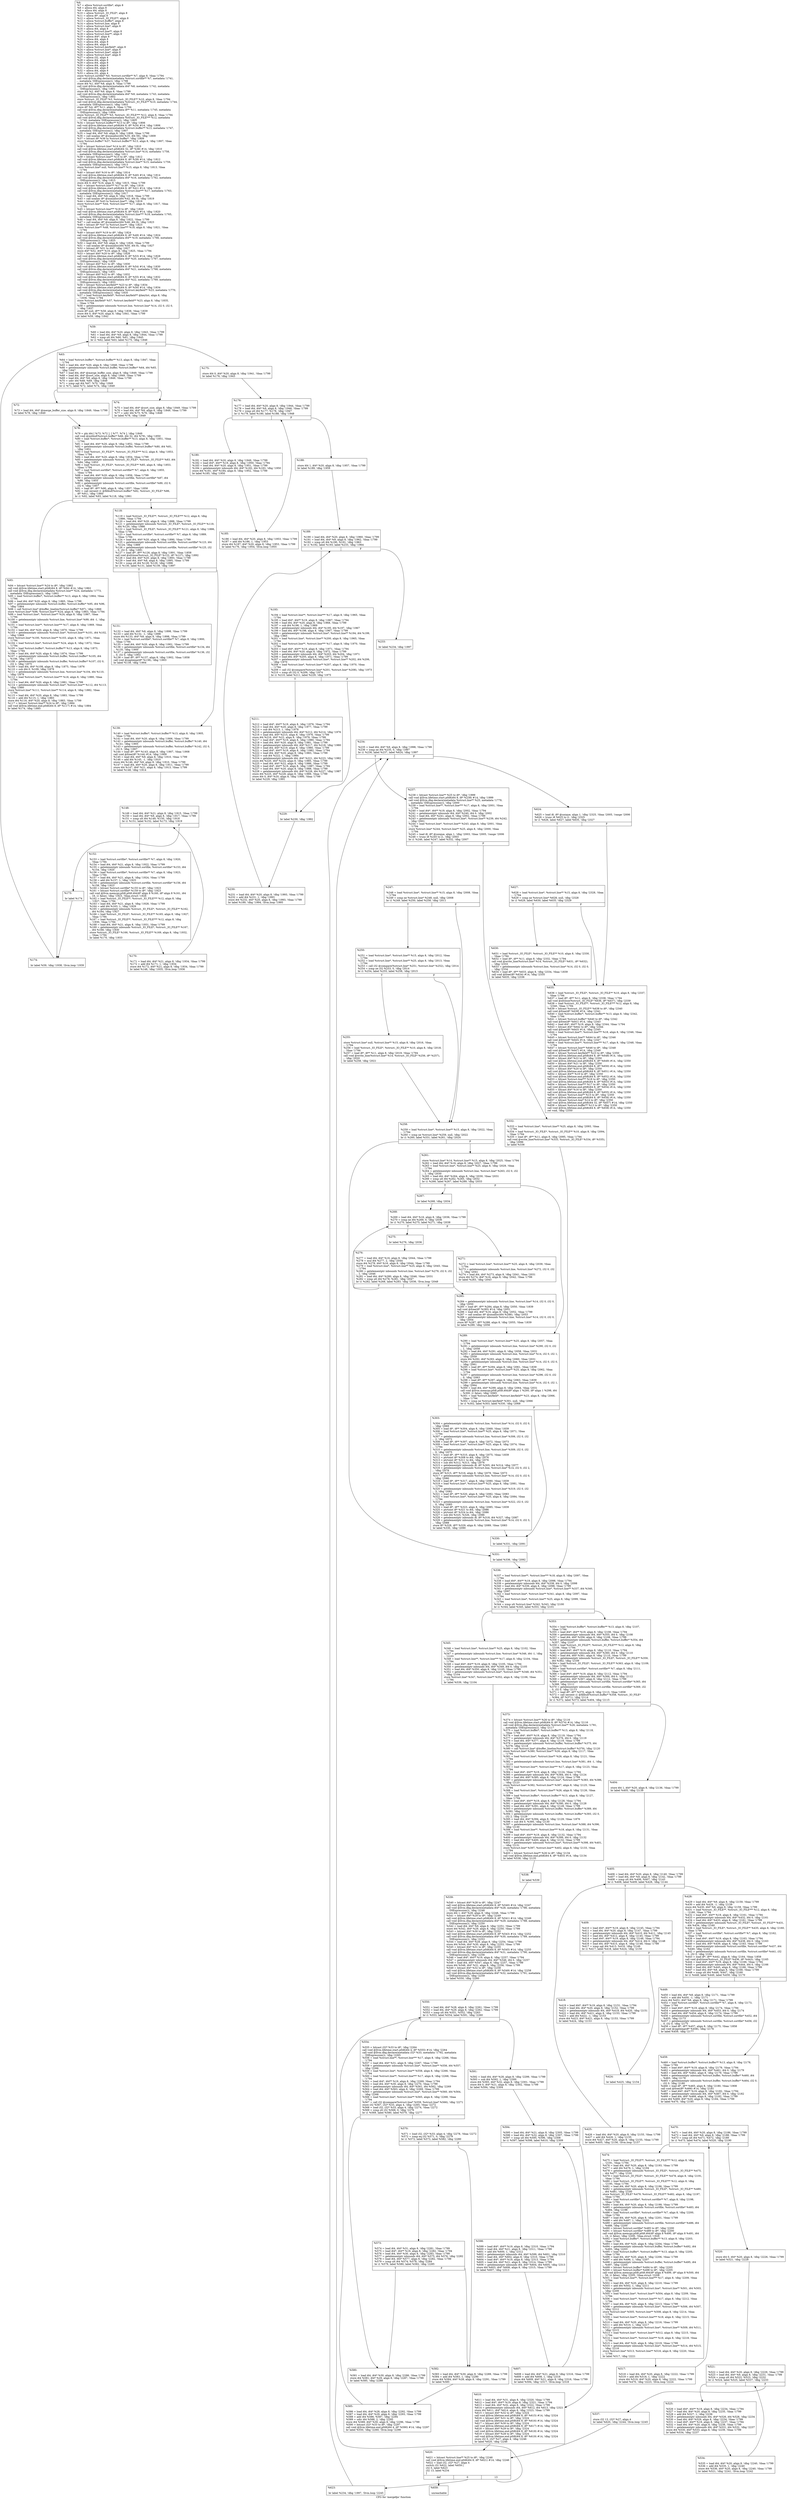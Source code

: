 digraph "CFG for 'mergefps' function" {
	label="CFG for 'mergefps' function";

	Node0x2008a80 [shape=record,label="{%6:\l  %7 = alloca %struct.sortfile*, align 8\l  %8 = alloca i64, align 8\l  %9 = alloca i64, align 8\l  %10 = alloca %struct._IO_FILE*, align 8\l  %11 = alloca i8*, align 8\l  %12 = alloca %struct._IO_FILE**, align 8\l  %13 = alloca %struct.buffer*, align 8\l  %14 = alloca %struct.line, align 8\l  %15 = alloca %struct.line*, align 8\l  %16 = alloca i64, align 8\l  %17 = alloca %struct.line**, align 8\l  %18 = alloca %struct.line**, align 8\l  %19 = alloca i64*, align 8\l  %20 = alloca i64, align 8\l  %21 = alloca i64, align 8\l  %22 = alloca i64, align 8\l  %23 = alloca %struct.keyfield*, align 8\l  %24 = alloca %struct.line*, align 8\l  %25 = alloca %struct.line*, align 8\l  %26 = alloca %struct.line*, align 8\l  %27 = alloca i32, align 4\l  %28 = alloca i64, align 8\l  %29 = alloca i64, align 8\l  %30 = alloca i64, align 8\l  %31 = alloca i64, align 8\l  %32 = alloca i64, align 8\l  %33 = alloca i32, align 4\l  store %struct.sortfile* %0, %struct.sortfile** %7, align 8, !tbaa !1794\l  call void @llvm.dbg.declare(metadata %struct.sortfile** %7, metadata !1741,\l... metadata !DIExpression()), !dbg !1798\l  store i64 %1, i64* %8, align 8, !tbaa !1799\l  call void @llvm.dbg.declare(metadata i64* %8, metadata !1742, metadata\l... !DIExpression()), !dbg !1801\l  store i64 %2, i64* %9, align 8, !tbaa !1799\l  call void @llvm.dbg.declare(metadata i64* %9, metadata !1743, metadata\l... !DIExpression()), !dbg !1802\l  store %struct._IO_FILE* %3, %struct._IO_FILE** %10, align 8, !tbaa !1794\l  call void @llvm.dbg.declare(metadata %struct._IO_FILE** %10, metadata !1744,\l... metadata !DIExpression()), !dbg !1803\l  store i8* %4, i8** %11, align 8, !tbaa !1794\l  call void @llvm.dbg.declare(metadata i8** %11, metadata !1745, metadata\l... !DIExpression()), !dbg !1804\l  store %struct._IO_FILE** %5, %struct._IO_FILE*** %12, align 8, !tbaa !1794\l  call void @llvm.dbg.declare(metadata %struct._IO_FILE*** %12, metadata\l... !1746, metadata !DIExpression()), !dbg !1805\l  %34 = bitcast %struct.buffer** %13 to i8*, !dbg !1806\l  call void @llvm.lifetime.start.p0i8(i64 8, i8* %34) #14, !dbg !1806\l  call void @llvm.dbg.declare(metadata %struct.buffer** %13, metadata !1747,\l... metadata !DIExpression()), !dbg !1807\l  %35 = load i64, i64* %9, align 8, !dbg !1808, !tbaa !1799\l  %36 = call noalias i8* @xnmalloc(i64 %35, i64 56), !dbg !1809\l  %37 = bitcast i8* %36 to %struct.buffer*, !dbg !1809\l  store %struct.buffer* %37, %struct.buffer** %13, align 8, !dbg !1807, !tbaa\l... !1794\l  %38 = bitcast %struct.line* %14 to i8*, !dbg !1810\l  call void @llvm.lifetime.start.p0i8(i64 32, i8* %38) #14, !dbg !1810\l  call void @llvm.dbg.declare(metadata %struct.line* %14, metadata !1758,\l... metadata !DIExpression()), !dbg !1811\l  %39 = bitcast %struct.line** %15 to i8*, !dbg !1812\l  call void @llvm.lifetime.start.p0i8(i64 8, i8* %39) #14, !dbg !1812\l  call void @llvm.dbg.declare(metadata %struct.line** %15, metadata !1759,\l... metadata !DIExpression()), !dbg !1813\l  store %struct.line* null, %struct.line** %15, align 8, !dbg !1813, !tbaa\l... !1794\l  %40 = bitcast i64* %16 to i8*, !dbg !1814\l  call void @llvm.lifetime.start.p0i8(i64 8, i8* %40) #14, !dbg !1814\l  call void @llvm.dbg.declare(metadata i64* %16, metadata !1762, metadata\l... !DIExpression()), !dbg !1815\l  store i64 0, i64* %16, align 8, !dbg !1815, !tbaa !1799\l  %41 = bitcast %struct.line*** %17 to i8*, !dbg !1816\l  call void @llvm.lifetime.start.p0i8(i64 8, i8* %41) #14, !dbg !1816\l  call void @llvm.dbg.declare(metadata %struct.line*** %17, metadata !1763,\l... metadata !DIExpression()), !dbg !1817\l  %42 = load i64, i64* %9, align 8, !dbg !1818, !tbaa !1799\l  %43 = call noalias i8* @xnmalloc(i64 %42, i64 8), !dbg !1819\l  %44 = bitcast i8* %43 to %struct.line**, !dbg !1819\l  store %struct.line** %44, %struct.line*** %17, align 8, !dbg !1817, !tbaa\l... !1794\l  %45 = bitcast %struct.line*** %18 to i8*, !dbg !1820\l  call void @llvm.lifetime.start.p0i8(i64 8, i8* %45) #14, !dbg !1820\l  call void @llvm.dbg.declare(metadata %struct.line*** %18, metadata !1765,\l... metadata !DIExpression()), !dbg !1821\l  %46 = load i64, i64* %9, align 8, !dbg !1822, !tbaa !1799\l  %47 = call noalias i8* @xnmalloc(i64 %46, i64 8), !dbg !1823\l  %48 = bitcast i8* %47 to %struct.line**, !dbg !1823\l  store %struct.line** %48, %struct.line*** %18, align 8, !dbg !1821, !tbaa\l... !1794\l  %49 = bitcast i64** %19 to i8*, !dbg !1824\l  call void @llvm.lifetime.start.p0i8(i64 8, i8* %49) #14, !dbg !1824\l  call void @llvm.dbg.declare(metadata i64** %19, metadata !1766, metadata\l... !DIExpression()), !dbg !1825\l  %50 = load i64, i64* %9, align 8, !dbg !1826, !tbaa !1799\l  %51 = call noalias i8* @xnmalloc(i64 %50, i64 8), !dbg !1827\l  %52 = bitcast i8* %51 to i64*, !dbg !1827\l  store i64* %52, i64** %19, align 8, !dbg !1825, !tbaa !1794\l  %53 = bitcast i64* %20 to i8*, !dbg !1828\l  call void @llvm.lifetime.start.p0i8(i64 8, i8* %53) #14, !dbg !1828\l  call void @llvm.dbg.declare(metadata i64* %20, metadata !1767, metadata\l... !DIExpression()), !dbg !1829\l  %54 = bitcast i64* %21 to i8*, !dbg !1830\l  call void @llvm.lifetime.start.p0i8(i64 8, i8* %54) #14, !dbg !1830\l  call void @llvm.dbg.declare(metadata i64* %21, metadata !1768, metadata\l... !DIExpression()), !dbg !1831\l  %55 = bitcast i64* %22 to i8*, !dbg !1832\l  call void @llvm.lifetime.start.p0i8(i64 8, i8* %55) #14, !dbg !1832\l  call void @llvm.dbg.declare(metadata i64* %22, metadata !1769, metadata\l... !DIExpression()), !dbg !1833\l  %56 = bitcast %struct.keyfield** %23 to i8*, !dbg !1834\l  call void @llvm.lifetime.start.p0i8(i64 8, i8* %56) #14, !dbg !1834\l  call void @llvm.dbg.declare(metadata %struct.keyfield** %23, metadata !1770,\l... metadata !DIExpression()), !dbg !1835\l  %57 = load %struct.keyfield*, %struct.keyfield** @keylist, align 8, !dbg\l... !1836, !tbaa !1794\l  store %struct.keyfield* %57, %struct.keyfield** %23, align 8, !dbg !1835,\l... !tbaa !1794\l  %58 = getelementptr inbounds %struct.line, %struct.line* %14, i32 0, i32 0,\l... !dbg !1837\l  store i8* null, i8** %58, align 8, !dbg !1838, !tbaa !1839\l  store i64 0, i64* %20, align 8, !dbg !1841, !tbaa !1799\l  br label %59, !dbg !1842\l}"];
	Node0x2008a80 -> Node0x2008bd0;
	Node0x2008bd0 [shape=record,label="{%59:\l\l  %60 = load i64, i64* %20, align 8, !dbg !1843, !tbaa !1799\l  %61 = load i64, i64* %9, align 8, !dbg !1844, !tbaa !1799\l  %62 = icmp ult i64 %60, %61, !dbg !1845\l  br i1 %62, label %63, label %175, !dbg !1846\l|{<s0>T|<s1>F}}"];
	Node0x2008bd0:s0 -> Node0x2008c20;
	Node0x2008bd0:s1 -> Node0x2009030;
	Node0x2008c20 [shape=record,label="{%63:\l\l  %64 = load %struct.buffer*, %struct.buffer** %13, align 8, !dbg !1847, !tbaa\l... !1794\l  %65 = load i64, i64* %20, align 8, !dbg !1848, !tbaa !1799\l  %66 = getelementptr inbounds %struct.buffer, %struct.buffer* %64, i64 %65,\l... !dbg !1847\l  %67 = load i64, i64* @merge_buffer_size, align 8, !dbg !1849, !tbaa !1799\l  %68 = load i64, i64* @sort_size, align 8, !dbg !1849, !tbaa !1799\l  %69 = load i64, i64* %9, align 8, !dbg !1849, !tbaa !1799\l  %70 = udiv i64 %68, %69, !dbg !1849\l  %71 = icmp ugt i64 %67, %70, !dbg !1849\l  br i1 %71, label %72, label %74, !dbg !1849\l|{<s0>T|<s1>F}}"];
	Node0x2008c20:s0 -> Node0x2008c70;
	Node0x2008c20:s1 -> Node0x2008cc0;
	Node0x2008c70 [shape=record,label="{%72:\l\l  %73 = load i64, i64* @merge_buffer_size, align 8, !dbg !1849, !tbaa !1799\l  br label %78, !dbg !1849\l}"];
	Node0x2008c70 -> Node0x2008d10;
	Node0x2008cc0 [shape=record,label="{%74:\l\l  %75 = load i64, i64* @sort_size, align 8, !dbg !1849, !tbaa !1799\l  %76 = load i64, i64* %9, align 8, !dbg !1849, !tbaa !1799\l  %77 = udiv i64 %75, %76, !dbg !1849\l  br label %78, !dbg !1849\l}"];
	Node0x2008cc0 -> Node0x2008d10;
	Node0x2008d10 [shape=record,label="{%78:\l\l  %79 = phi i64 [ %73, %72 ], [ %77, %74 ], !dbg !1849\l  call void @initbuf(%struct.buffer* %66, i64 32, i64 %79), !dbg !1850\l  %80 = load %struct.buffer*, %struct.buffer** %13, align 8, !dbg !1851, !tbaa\l... !1794\l  %81 = load i64, i64* %20, align 8, !dbg !1852, !tbaa !1799\l  %82 = getelementptr inbounds %struct.buffer, %struct.buffer* %80, i64 %81,\l... !dbg !1851\l  %83 = load %struct._IO_FILE**, %struct._IO_FILE*** %12, align 8, !dbg !1853,\l... !tbaa !1794\l  %84 = load i64, i64* %20, align 8, !dbg !1854, !tbaa !1799\l  %85 = getelementptr inbounds %struct._IO_FILE*, %struct._IO_FILE** %83, i64\l... %84, !dbg !1853\l  %86 = load %struct._IO_FILE*, %struct._IO_FILE** %85, align 8, !dbg !1853,\l... !tbaa !1794\l  %87 = load %struct.sortfile*, %struct.sortfile** %7, align 8, !dbg !1855,\l... !tbaa !1794\l  %88 = load i64, i64* %20, align 8, !dbg !1856, !tbaa !1799\l  %89 = getelementptr inbounds %struct.sortfile, %struct.sortfile* %87, i64\l... %88, !dbg !1855\l  %90 = getelementptr inbounds %struct.sortfile, %struct.sortfile* %89, i32 0,\l... i32 0, !dbg !1857\l  %91 = load i8*, i8** %90, align 8, !dbg !1857, !tbaa !1858\l  %92 = call zeroext i1 @fillbuf(%struct.buffer* %82, %struct._IO_FILE* %86,\l... i8* %91), !dbg !1860\l  br i1 %92, label %93, label %118, !dbg !1861\l|{<s0>T|<s1>F}}"];
	Node0x2008d10:s0 -> Node0x2008d60;
	Node0x2008d10:s1 -> Node0x2008db0;
	Node0x2008d60 [shape=record,label="{%93:\l\l  %94 = bitcast %struct.line** %24 to i8*, !dbg !1862\l  call void @llvm.lifetime.start.p0i8(i64 8, i8* %94) #14, !dbg !1862\l  call void @llvm.dbg.declare(metadata %struct.line** %24, metadata !1773,\l... metadata !DIExpression()), !dbg !1863\l  %95 = load %struct.buffer*, %struct.buffer** %13, align 8, !dbg !1864, !tbaa\l... !1794\l  %96 = load i64, i64* %20, align 8, !dbg !1865, !tbaa !1799\l  %97 = getelementptr inbounds %struct.buffer, %struct.buffer* %95, i64 %96,\l... !dbg !1864\l  %98 = call %struct.line* @buffer_linelim(%struct.buffer* %97), !dbg !1866\l  store %struct.line* %98, %struct.line** %24, align 8, !dbg !1863, !tbaa !1794\l  %99 = load %struct.line*, %struct.line** %24, align 8, !dbg !1867, !tbaa\l... !1794\l  %100 = getelementptr inbounds %struct.line, %struct.line* %99, i64 -1, !dbg\l... !1868\l  %101 = load %struct.line**, %struct.line*** %17, align 8, !dbg !1869, !tbaa\l... !1794\l  %102 = load i64, i64* %20, align 8, !dbg !1870, !tbaa !1799\l  %103 = getelementptr inbounds %struct.line*, %struct.line** %101, i64 %102,\l... !dbg !1869\l  store %struct.line* %100, %struct.line** %103, align 8, !dbg !1871, !tbaa\l... !1794\l  %104 = load %struct.line*, %struct.line** %24, align 8, !dbg !1872, !tbaa\l... !1794\l  %105 = load %struct.buffer*, %struct.buffer** %13, align 8, !dbg !1873,\l... !tbaa !1794\l  %106 = load i64, i64* %20, align 8, !dbg !1874, !tbaa !1799\l  %107 = getelementptr inbounds %struct.buffer, %struct.buffer* %105, i64\l... %106, !dbg !1873\l  %108 = getelementptr inbounds %struct.buffer, %struct.buffer* %107, i32 0,\l... i32 2, !dbg !1875\l  %109 = load i64, i64* %108, align 8, !dbg !1875, !tbaa !1876\l  %110 = sub i64 0, %109, !dbg !1879\l  %111 = getelementptr inbounds %struct.line, %struct.line* %104, i64 %110,\l... !dbg !1879\l  %112 = load %struct.line**, %struct.line*** %18, align 8, !dbg !1880, !tbaa\l... !1794\l  %113 = load i64, i64* %20, align 8, !dbg !1881, !tbaa !1799\l  %114 = getelementptr inbounds %struct.line*, %struct.line** %112, i64 %113,\l... !dbg !1880\l  store %struct.line* %111, %struct.line** %114, align 8, !dbg !1882, !tbaa\l... !1794\l  %115 = load i64, i64* %20, align 8, !dbg !1883, !tbaa !1799\l  %116 = add i64 %115, 1, !dbg !1883\l  store i64 %116, i64* %20, align 8, !dbg !1883, !tbaa !1799\l  %117 = bitcast %struct.line** %24 to i8*, !dbg !1884\l  call void @llvm.lifetime.end.p0i8(i64 8, i8* %117) #14, !dbg !1884\l  br label %174, !dbg !1885\l}"];
	Node0x2008d60 -> Node0x2008fe0;
	Node0x2008db0 [shape=record,label="{%118:\l\l  %119 = load %struct._IO_FILE**, %struct._IO_FILE*** %12, align 8, !dbg\l... !1886, !tbaa !1794\l  %120 = load i64, i64* %20, align 8, !dbg !1888, !tbaa !1799\l  %121 = getelementptr inbounds %struct._IO_FILE*, %struct._IO_FILE** %119,\l... i64 %120, !dbg !1886\l  %122 = load %struct._IO_FILE*, %struct._IO_FILE** %121, align 8, !dbg !1886,\l... !tbaa !1794\l  %123 = load %struct.sortfile*, %struct.sortfile** %7, align 8, !dbg !1889,\l... !tbaa !1794\l  %124 = load i64, i64* %20, align 8, !dbg !1890, !tbaa !1799\l  %125 = getelementptr inbounds %struct.sortfile, %struct.sortfile* %123, i64\l... %124, !dbg !1889\l  %126 = getelementptr inbounds %struct.sortfile, %struct.sortfile* %125, i32\l... 0, i32 0, !dbg !1891\l  %127 = load i8*, i8** %126, align 8, !dbg !1891, !tbaa !1858\l  call void @xfclose(%struct._IO_FILE* %122, i8* %127), !dbg !1892\l  %128 = load i64, i64* %20, align 8, !dbg !1893, !tbaa !1799\l  %129 = load i64, i64* %8, align 8, !dbg !1895, !tbaa !1799\l  %130 = icmp ult i64 %128, %129, !dbg !1896\l  br i1 %130, label %131, label %139, !dbg !1897\l|{<s0>T|<s1>F}}"];
	Node0x2008db0:s0 -> Node0x2008e00;
	Node0x2008db0:s1 -> Node0x2008e50;
	Node0x2008e00 [shape=record,label="{%131:\l\l  %132 = load i64, i64* %8, align 8, !dbg !1898, !tbaa !1799\l  %133 = add i64 %132, -1, !dbg !1898\l  store i64 %133, i64* %8, align 8, !dbg !1898, !tbaa !1799\l  %134 = load %struct.sortfile*, %struct.sortfile** %7, align 8, !dbg !1900,\l... !tbaa !1794\l  %135 = load i64, i64* %20, align 8, !dbg !1901, !tbaa !1799\l  %136 = getelementptr inbounds %struct.sortfile, %struct.sortfile* %134, i64\l... %135, !dbg !1900\l  %137 = getelementptr inbounds %struct.sortfile, %struct.sortfile* %136, i32\l... 0, i32 0, !dbg !1902\l  %138 = load i8*, i8** %137, align 8, !dbg !1902, !tbaa !1858\l  call void @zaptemp(i8* %138), !dbg !1903\l  br label %139, !dbg !1904\l}"];
	Node0x2008e00 -> Node0x2008e50;
	Node0x2008e50 [shape=record,label="{%139:\l\l  %140 = load %struct.buffer*, %struct.buffer** %13, align 8, !dbg !1905,\l... !tbaa !1794\l  %141 = load i64, i64* %20, align 8, !dbg !1906, !tbaa !1799\l  %142 = getelementptr inbounds %struct.buffer, %struct.buffer* %140, i64\l... %141, !dbg !1905\l  %143 = getelementptr inbounds %struct.buffer, %struct.buffer* %142, i32 0,\l... i32 0, !dbg !1907\l  %144 = load i8*, i8** %143, align 8, !dbg !1907, !tbaa !1908\l  call void @free(i8* %144) #14, !dbg !1909\l  %145 = load i64, i64* %9, align 8, !dbg !1910, !tbaa !1799\l  %146 = add i64 %145, -1, !dbg !1910\l  store i64 %146, i64* %9, align 8, !dbg !1910, !tbaa !1799\l  %147 = load i64, i64* %20, align 8, !dbg !1911, !tbaa !1799\l  store i64 %147, i64* %21, align 8, !dbg !1913, !tbaa !1799\l  br label %148, !dbg !1914\l}"];
	Node0x2008e50 -> Node0x2008ea0;
	Node0x2008ea0 [shape=record,label="{%148:\l\l  %149 = load i64, i64* %21, align 8, !dbg !1915, !tbaa !1799\l  %150 = load i64, i64* %9, align 8, !dbg !1917, !tbaa !1799\l  %151 = icmp ult i64 %149, %150, !dbg !1918\l  br i1 %151, label %152, label %173, !dbg !1919\l|{<s0>T|<s1>F}}"];
	Node0x2008ea0:s0 -> Node0x2008ef0;
	Node0x2008ea0:s1 -> Node0x2008f90;
	Node0x2008ef0 [shape=record,label="{%152:\l\l  %153 = load %struct.sortfile*, %struct.sortfile** %7, align 8, !dbg !1920,\l... !tbaa !1794\l  %154 = load i64, i64* %21, align 8, !dbg !1922, !tbaa !1799\l  %155 = getelementptr inbounds %struct.sortfile, %struct.sortfile* %153, i64\l... %154, !dbg !1920\l  %156 = load %struct.sortfile*, %struct.sortfile** %7, align 8, !dbg !1923,\l... !tbaa !1794\l  %157 = load i64, i64* %21, align 8, !dbg !1924, !tbaa !1799\l  %158 = add i64 %157, 1, !dbg !1925\l  %159 = getelementptr inbounds %struct.sortfile, %struct.sortfile* %156, i64\l... %158, !dbg !1923\l  %160 = bitcast %struct.sortfile* %155 to i8*, !dbg !1923\l  %161 = bitcast %struct.sortfile* %159 to i8*, !dbg !1923\l  call void @llvm.memcpy.p0i8.p0i8.i64(i8* align 8 %160, i8* align 8 %161, i64\l... 16, i1 false), !dbg !1923, !tbaa.struct !1926\l  %162 = load %struct._IO_FILE**, %struct._IO_FILE*** %12, align 8, !dbg\l... !1927, !tbaa !1794\l  %163 = load i64, i64* %21, align 8, !dbg !1928, !tbaa !1799\l  %164 = add i64 %163, 1, !dbg !1929\l  %165 = getelementptr inbounds %struct._IO_FILE*, %struct._IO_FILE** %162,\l... i64 %164, !dbg !1927\l  %166 = load %struct._IO_FILE*, %struct._IO_FILE** %165, align 8, !dbg !1927,\l... !tbaa !1794\l  %167 = load %struct._IO_FILE**, %struct._IO_FILE*** %12, align 8, !dbg\l... !1930, !tbaa !1794\l  %168 = load i64, i64* %21, align 8, !dbg !1931, !tbaa !1799\l  %169 = getelementptr inbounds %struct._IO_FILE*, %struct._IO_FILE** %167,\l... i64 %168, !dbg !1930\l  store %struct._IO_FILE* %166, %struct._IO_FILE** %169, align 8, !dbg !1932,\l... !tbaa !1794\l  br label %170, !dbg !1933\l}"];
	Node0x2008ef0 -> Node0x2008f40;
	Node0x2008f40 [shape=record,label="{%170:\l\l  %171 = load i64, i64* %21, align 8, !dbg !1934, !tbaa !1799\l  %172 = add i64 %171, 1, !dbg !1934\l  store i64 %172, i64* %21, align 8, !dbg !1934, !tbaa !1799\l  br label %148, !dbg !1935, !llvm.loop !1936\l}"];
	Node0x2008f40 -> Node0x2008ea0;
	Node0x2008f90 [shape=record,label="{%173:\l\l  br label %174\l}"];
	Node0x2008f90 -> Node0x2008fe0;
	Node0x2008fe0 [shape=record,label="{%174:\l\l  br label %59, !dbg !1938, !llvm.loop !1939\l}"];
	Node0x2008fe0 -> Node0x2008bd0;
	Node0x2009030 [shape=record,label="{%175:\l\l  store i64 0, i64* %20, align 8, !dbg !1941, !tbaa !1799\l  br label %176, !dbg !1943\l}"];
	Node0x2009030 -> Node0x2009080;
	Node0x2009080 [shape=record,label="{%176:\l\l  %177 = load i64, i64* %20, align 8, !dbg !1944, !tbaa !1799\l  %178 = load i64, i64* %9, align 8, !dbg !1946, !tbaa !1799\l  %179 = icmp ult i64 %177, %178, !dbg !1947\l  br i1 %179, label %180, label %188, !dbg !1948\l|{<s0>T|<s1>F}}"];
	Node0x2009080:s0 -> Node0x20090d0;
	Node0x2009080:s1 -> Node0x2009170;
	Node0x20090d0 [shape=record,label="{%180:\l\l  %181 = load i64, i64* %20, align 8, !dbg !1949, !tbaa !1799\l  %182 = load i64*, i64** %19, align 8, !dbg !1950, !tbaa !1794\l  %183 = load i64, i64* %20, align 8, !dbg !1951, !tbaa !1799\l  %184 = getelementptr inbounds i64, i64* %182, i64 %183, !dbg !1950\l  store i64 %181, i64* %184, align 8, !dbg !1952, !tbaa !1799\l  br label %185, !dbg !1950\l}"];
	Node0x20090d0 -> Node0x2009120;
	Node0x2009120 [shape=record,label="{%185:\l\l  %186 = load i64, i64* %20, align 8, !dbg !1953, !tbaa !1799\l  %187 = add i64 %186, 1, !dbg !1953\l  store i64 %187, i64* %20, align 8, !dbg !1953, !tbaa !1799\l  br label %176, !dbg !1954, !llvm.loop !1955\l}"];
	Node0x2009120 -> Node0x2009080;
	Node0x2009170 [shape=record,label="{%188:\l\l  store i64 1, i64* %20, align 8, !dbg !1957, !tbaa !1799\l  br label %189, !dbg !1959\l}"];
	Node0x2009170 -> Node0x20091c0;
	Node0x20091c0 [shape=record,label="{%189:\l\l  %190 = load i64, i64* %20, align 8, !dbg !1960, !tbaa !1799\l  %191 = load i64, i64* %9, align 8, !dbg !1962, !tbaa !1799\l  %192 = icmp ult i64 %190, %191, !dbg !1963\l  br i1 %192, label %193, label %233, !dbg !1964\l|{<s0>T|<s1>F}}"];
	Node0x20091c0:s0 -> Node0x2009210;
	Node0x20091c0:s1 -> Node0x2009350;
	Node0x2009210 [shape=record,label="{%193:\l\l  %194 = load %struct.line**, %struct.line*** %17, align 8, !dbg !1965, !tbaa\l... !1794\l  %195 = load i64*, i64** %19, align 8, !dbg !1967, !tbaa !1794\l  %196 = load i64, i64* %20, align 8, !dbg !1968, !tbaa !1799\l  %197 = sub i64 %196, 1, !dbg !1969\l  %198 = getelementptr inbounds i64, i64* %195, i64 %197, !dbg !1967\l  %199 = load i64, i64* %198, align 8, !dbg !1967, !tbaa !1799\l  %200 = getelementptr inbounds %struct.line*, %struct.line** %194, i64 %199,\l... !dbg !1965\l  %201 = load %struct.line*, %struct.line** %200, align 8, !dbg !1965, !tbaa\l... !1794\l  %202 = load %struct.line**, %struct.line*** %17, align 8, !dbg !1970, !tbaa\l... !1794\l  %203 = load i64*, i64** %19, align 8, !dbg !1971, !tbaa !1794\l  %204 = load i64, i64* %20, align 8, !dbg !1972, !tbaa !1799\l  %205 = getelementptr inbounds i64, i64* %203, i64 %204, !dbg !1971\l  %206 = load i64, i64* %205, align 8, !dbg !1971, !tbaa !1799\l  %207 = getelementptr inbounds %struct.line*, %struct.line** %202, i64 %206,\l... !dbg !1970\l  %208 = load %struct.line*, %struct.line** %207, align 8, !dbg !1970, !tbaa\l... !1794\l  %209 = call i32 @compare(%struct.line* %201, %struct.line* %208), !dbg !1973\l  %210 = icmp slt i32 0, %209, !dbg !1974\l  br i1 %210, label %211, label %229, !dbg !1975\l|{<s0>T|<s1>F}}"];
	Node0x2009210:s0 -> Node0x2009260;
	Node0x2009210:s1 -> Node0x20092b0;
	Node0x2009260 [shape=record,label="{%211:\l\l  %212 = load i64*, i64** %19, align 8, !dbg !1976, !tbaa !1794\l  %213 = load i64, i64* %20, align 8, !dbg !1977, !tbaa !1799\l  %214 = sub i64 %213, 1, !dbg !1978\l  %215 = getelementptr inbounds i64, i64* %212, i64 %214, !dbg !1976\l  %216 = load i64, i64* %215, align 8, !dbg !1976, !tbaa !1799\l  store i64 %216, i64* %22, align 8, !dbg !1979, !tbaa !1799\l  %217 = load i64*, i64** %19, align 8, !dbg !1980, !tbaa !1794\l  %218 = load i64, i64* %20, align 8, !dbg !1981, !tbaa !1799\l  %219 = getelementptr inbounds i64, i64* %217, i64 %218, !dbg !1980\l  %220 = load i64, i64* %219, align 8, !dbg !1980, !tbaa !1799\l  %221 = load i64*, i64** %19, align 8, !dbg !1982, !tbaa !1794\l  %222 = load i64, i64* %20, align 8, !dbg !1983, !tbaa !1799\l  %223 = sub i64 %222, 1, !dbg !1984\l  %224 = getelementptr inbounds i64, i64* %221, i64 %223, !dbg !1982\l  store i64 %220, i64* %224, align 8, !dbg !1985, !tbaa !1799\l  %225 = load i64, i64* %22, align 8, !dbg !1986, !tbaa !1799\l  %226 = load i64*, i64** %19, align 8, !dbg !1987, !tbaa !1794\l  %227 = load i64, i64* %20, align 8, !dbg !1988, !tbaa !1799\l  %228 = getelementptr inbounds i64, i64* %226, i64 %227, !dbg !1987\l  store i64 %225, i64* %228, align 8, !dbg !1989, !tbaa !1799\l  store i64 0, i64* %20, align 8, !dbg !1990, !tbaa !1799\l  br label %229, !dbg !1991\l}"];
	Node0x2009260 -> Node0x20092b0;
	Node0x20092b0 [shape=record,label="{%229:\l\l  br label %230, !dbg !1992\l}"];
	Node0x20092b0 -> Node0x2009300;
	Node0x2009300 [shape=record,label="{%230:\l\l  %231 = load i64, i64* %20, align 8, !dbg !1993, !tbaa !1799\l  %232 = add i64 %231, 1, !dbg !1993\l  store i64 %232, i64* %20, align 8, !dbg !1993, !tbaa !1799\l  br label %189, !dbg !1994, !llvm.loop !1995\l}"];
	Node0x2009300 -> Node0x20091c0;
	Node0x2009350 [shape=record,label="{%233:\l\l  br label %234, !dbg !1997\l}"];
	Node0x2009350 -> Node0x20093a0;
	Node0x20093a0 [shape=record,label="{%234:\l\l  %235 = load i64, i64* %9, align 8, !dbg !1998, !tbaa !1799\l  %236 = icmp ne i64 %235, 0, !dbg !1997\l  br i1 %236, label %237, label %624, !dbg !1997\l|{<s0>T|<s1>F}}"];
	Node0x20093a0:s0 -> Node0x20093f0;
	Node0x20093a0:s1 -> Node0x200a4d0;
	Node0x20093f0 [shape=record,label="{%237:\l\l  %238 = bitcast %struct.line** %25 to i8*, !dbg !1999\l  call void @llvm.lifetime.start.p0i8(i64 8, i8* %238) #14, !dbg !1999\l  call void @llvm.dbg.declare(metadata %struct.line** %25, metadata !1779,\l... metadata !DIExpression()), !dbg !2000\l  %239 = load %struct.line**, %struct.line*** %17, align 8, !dbg !2001, !tbaa\l... !1794\l  %240 = load i64*, i64** %19, align 8, !dbg !2002, !tbaa !1794\l  %241 = getelementptr inbounds i64, i64* %240, i64 0, !dbg !2002\l  %242 = load i64, i64* %241, align 8, !dbg !2002, !tbaa !1799\l  %243 = getelementptr inbounds %struct.line*, %struct.line** %239, i64 %242,\l... !dbg !2001\l  %244 = load %struct.line*, %struct.line** %243, align 8, !dbg !2001, !tbaa\l... !1794\l  store %struct.line* %244, %struct.line** %25, align 8, !dbg !2000, !tbaa\l... !1794\l  %245 = load i8, i8* @unique, align 1, !dbg !2003, !tbaa !2005, !range !2006\l  %246 = trunc i8 %245 to i1, !dbg !2003\l  br i1 %246, label %247, label %332, !dbg !2007\l|{<s0>T|<s1>F}}"];
	Node0x20093f0:s0 -> Node0x2009440;
	Node0x20093f0:s1 -> Node0x20098f0;
	Node0x2009440 [shape=record,label="{%247:\l\l  %248 = load %struct.line*, %struct.line** %15, align 8, !dbg !2008, !tbaa\l... !1794\l  %249 = icmp ne %struct.line* %248, null, !dbg !2008\l  br i1 %249, label %250, label %258, !dbg !2011\l|{<s0>T|<s1>F}}"];
	Node0x2009440:s0 -> Node0x2009490;
	Node0x2009440:s1 -> Node0x2009530;
	Node0x2009490 [shape=record,label="{%250:\l\l  %251 = load %struct.line*, %struct.line** %15, align 8, !dbg !2012, !tbaa\l... !1794\l  %252 = load %struct.line*, %struct.line** %25, align 8, !dbg !2013, !tbaa\l... !1794\l  %253 = call i32 @compare(%struct.line* %251, %struct.line* %252), !dbg !2014\l  %254 = icmp ne i32 %253, 0, !dbg !2014\l  br i1 %254, label %255, label %258, !dbg !2015\l|{<s0>T|<s1>F}}"];
	Node0x2009490:s0 -> Node0x20094e0;
	Node0x2009490:s1 -> Node0x2009530;
	Node0x20094e0 [shape=record,label="{%255:\l\l  store %struct.line* null, %struct.line** %15, align 8, !dbg !2016, !tbaa\l... !1794\l  %256 = load %struct._IO_FILE*, %struct._IO_FILE** %10, align 8, !dbg !2018,\l... !tbaa !1794\l  %257 = load i8*, i8** %11, align 8, !dbg !2019, !tbaa !1794\l  call void @write_line(%struct.line* %14, %struct._IO_FILE* %256, i8* %257),\l... !dbg !2020\l  br label %258, !dbg !2021\l}"];
	Node0x20094e0 -> Node0x2009530;
	Node0x2009530 [shape=record,label="{%258:\l\l  %259 = load %struct.line*, %struct.line** %15, align 8, !dbg !2022, !tbaa\l... !1794\l  %260 = icmp ne %struct.line* %259, null, !dbg !2022\l  br i1 %260, label %331, label %261, !dbg !2024\l|{<s0>T|<s1>F}}"];
	Node0x2009530:s0 -> Node0x20098a0;
	Node0x2009530:s1 -> Node0x2009580;
	Node0x2009580 [shape=record,label="{%261:\l\l  store %struct.line* %14, %struct.line** %15, align 8, !dbg !2025, !tbaa !1794\l  %262 = load i64, i64* %16, align 8, !dbg !2027, !tbaa !1799\l  %263 = load %struct.line*, %struct.line** %25, align 8, !dbg !2029, !tbaa\l... !1794\l  %264 = getelementptr inbounds %struct.line, %struct.line* %263, i32 0, i32\l... 1, !dbg !2030\l  %265 = load i64, i64* %264, align 8, !dbg !2030, !tbaa !2031\l  %266 = icmp ult i64 %262, %265, !dbg !2032\l  br i1 %266, label %267, label %289, !dbg !2033\l|{<s0>T|<s1>F}}"];
	Node0x2009580:s0 -> Node0x20095d0;
	Node0x2009580:s1 -> Node0x20097b0;
	Node0x20095d0 [shape=record,label="{%267:\l\l  br label %268, !dbg !2034\l}"];
	Node0x20095d0 -> Node0x2009620;
	Node0x2009620 [shape=record,label="{%268:\l\l  %269 = load i64, i64* %16, align 8, !dbg !2036, !tbaa !1799\l  %270 = icmp ne i64 %269, 0, !dbg !2036\l  br i1 %270, label %275, label %271, !dbg !2038\l|{<s0>T|<s1>F}}"];
	Node0x2009620:s0 -> Node0x20096c0;
	Node0x2009620:s1 -> Node0x2009670;
	Node0x2009670 [shape=record,label="{%271:\l\l  %272 = load %struct.line*, %struct.line** %25, align 8, !dbg !2039, !tbaa\l... !1794\l  %273 = getelementptr inbounds %struct.line, %struct.line* %272, i32 0, i32\l... 1, !dbg !2041\l  %274 = load i64, i64* %273, align 8, !dbg !2041, !tbaa !2031\l  store i64 %274, i64* %16, align 8, !dbg !2042, !tbaa !1799\l  br label %283, !dbg !2043\l}"];
	Node0x2009670 -> Node0x2009760;
	Node0x20096c0 [shape=record,label="{%275:\l\l  br label %276, !dbg !2036\l}"];
	Node0x20096c0 -> Node0x2009710;
	Node0x2009710 [shape=record,label="{%276:\l\l  %277 = load i64, i64* %16, align 8, !dbg !2044, !tbaa !1799\l  %278 = mul i64 %277, 2, !dbg !2044\l  store i64 %278, i64* %16, align 8, !dbg !2044, !tbaa !1799\l  %279 = load %struct.line*, %struct.line** %25, align 8, !dbg !2045, !tbaa\l... !1794\l  %280 = getelementptr inbounds %struct.line, %struct.line* %279, i32 0, i32\l... 1, !dbg !2046\l  %281 = load i64, i64* %280, align 8, !dbg !2046, !tbaa !2031\l  %282 = icmp ult i64 %278, %281, !dbg !2047\l  br i1 %282, label %268, label %283, !dbg !2036, !llvm.loop !2048\l|{<s0>T|<s1>F}}"];
	Node0x2009710:s0 -> Node0x2009620;
	Node0x2009710:s1 -> Node0x2009760;
	Node0x2009760 [shape=record,label="{%283:\l\l  %284 = getelementptr inbounds %struct.line, %struct.line* %14, i32 0, i32 0,\l... !dbg !2050\l  %285 = load i8*, i8** %284, align 8, !dbg !2050, !tbaa !1839\l  call void @free(i8* %285) #14, !dbg !2051\l  %286 = load i64, i64* %16, align 8, !dbg !2052, !tbaa !1799\l  %287 = call noalias i8* @xmalloc(i64 %286), !dbg !2053\l  %288 = getelementptr inbounds %struct.line, %struct.line* %14, i32 0, i32 0,\l... !dbg !2054\l  store i8* %287, i8** %288, align 8, !dbg !2055, !tbaa !1839\l  br label %289, !dbg !2056\l}"];
	Node0x2009760 -> Node0x20097b0;
	Node0x20097b0 [shape=record,label="{%289:\l\l  %290 = load %struct.line*, %struct.line** %25, align 8, !dbg !2057, !tbaa\l... !1794\l  %291 = getelementptr inbounds %struct.line, %struct.line* %290, i32 0, i32\l... 1, !dbg !2058\l  %292 = load i64, i64* %291, align 8, !dbg !2058, !tbaa !2031\l  %293 = getelementptr inbounds %struct.line, %struct.line* %14, i32 0, i32 1,\l... !dbg !2059\l  store i64 %292, i64* %293, align 8, !dbg !2060, !tbaa !2031\l  %294 = getelementptr inbounds %struct.line, %struct.line* %14, i32 0, i32 0,\l... !dbg !2061\l  %295 = load i8*, i8** %294, align 8, !dbg !2061, !tbaa !1839\l  %296 = load %struct.line*, %struct.line** %25, align 8, !dbg !2062, !tbaa\l... !1794\l  %297 = getelementptr inbounds %struct.line, %struct.line* %296, i32 0, i32\l... 0, !dbg !2063\l  %298 = load i8*, i8** %297, align 8, !dbg !2063, !tbaa !1839\l  %299 = getelementptr inbounds %struct.line, %struct.line* %14, i32 0, i32 1,\l... !dbg !2064\l  %300 = load i64, i64* %299, align 8, !dbg !2064, !tbaa !2031\l  call void @llvm.memcpy.p0i8.p0i8.i64(i8* align 1 %295, i8* align 1 %298, i64\l... %300, i1 false), !dbg !2065\l  %301 = load %struct.keyfield*, %struct.keyfield** %23, align 8, !dbg !2066,\l... !tbaa !1794\l  %302 = icmp ne %struct.keyfield* %301, null, !dbg !2066\l  br i1 %302, label %303, label %330, !dbg !2068\l|{<s0>T|<s1>F}}"];
	Node0x20097b0:s0 -> Node0x2009800;
	Node0x20097b0:s1 -> Node0x2009850;
	Node0x2009800 [shape=record,label="{%303:\l\l  %304 = getelementptr inbounds %struct.line, %struct.line* %14, i32 0, i32 0,\l... !dbg !2069\l  %305 = load i8*, i8** %304, align 8, !dbg !2069, !tbaa !1839\l  %306 = load %struct.line*, %struct.line** %25, align 8, !dbg !2071, !tbaa\l... !1794\l  %307 = getelementptr inbounds %struct.line, %struct.line* %306, i32 0, i32\l... 2, !dbg !2072\l  %308 = load i8*, i8** %307, align 8, !dbg !2072, !tbaa !2073\l  %309 = load %struct.line*, %struct.line** %25, align 8, !dbg !2074, !tbaa\l... !1794\l  %310 = getelementptr inbounds %struct.line, %struct.line* %309, i32 0, i32\l... 0, !dbg !2075\l  %311 = load i8*, i8** %310, align 8, !dbg !2075, !tbaa !1839\l  %312 = ptrtoint i8* %308 to i64, !dbg !2076\l  %313 = ptrtoint i8* %311 to i64, !dbg !2076\l  %314 = sub i64 %312, %313, !dbg !2076\l  %315 = getelementptr inbounds i8, i8* %305, i64 %314, !dbg !2077\l  %316 = getelementptr inbounds %struct.line, %struct.line* %14, i32 0, i32 2,\l... !dbg !2078\l  store i8* %315, i8** %316, align 8, !dbg !2079, !tbaa !2073\l  %317 = getelementptr inbounds %struct.line, %struct.line* %14, i32 0, i32 0,\l... !dbg !2080\l  %318 = load i8*, i8** %317, align 8, !dbg !2080, !tbaa !1839\l  %319 = load %struct.line*, %struct.line** %25, align 8, !dbg !2081, !tbaa\l... !1794\l  %320 = getelementptr inbounds %struct.line, %struct.line* %319, i32 0, i32\l... 3, !dbg !2082\l  %321 = load i8*, i8** %320, align 8, !dbg !2082, !tbaa !2083\l  %322 = load %struct.line*, %struct.line** %25, align 8, !dbg !2084, !tbaa\l... !1794\l  %323 = getelementptr inbounds %struct.line, %struct.line* %322, i32 0, i32\l... 0, !dbg !2085\l  %324 = load i8*, i8** %323, align 8, !dbg !2085, !tbaa !1839\l  %325 = ptrtoint i8* %321 to i64, !dbg !2086\l  %326 = ptrtoint i8* %324 to i64, !dbg !2086\l  %327 = sub i64 %325, %326, !dbg !2086\l  %328 = getelementptr inbounds i8, i8* %318, i64 %327, !dbg !2087\l  %329 = getelementptr inbounds %struct.line, %struct.line* %14, i32 0, i32 3,\l... !dbg !2088\l  store i8* %328, i8** %329, align 8, !dbg !2089, !tbaa !2083\l  br label %330, !dbg !2090\l}"];
	Node0x2009800 -> Node0x2009850;
	Node0x2009850 [shape=record,label="{%330:\l\l  br label %331, !dbg !2091\l}"];
	Node0x2009850 -> Node0x20098a0;
	Node0x20098a0 [shape=record,label="{%331:\l\l  br label %336, !dbg !2092\l}"];
	Node0x20098a0 -> Node0x2009940;
	Node0x20098f0 [shape=record,label="{%332:\l\l  %333 = load %struct.line*, %struct.line** %25, align 8, !dbg !2093, !tbaa\l... !1794\l  %334 = load %struct._IO_FILE*, %struct._IO_FILE** %10, align 8, !dbg !2094,\l... !tbaa !1794\l  %335 = load i8*, i8** %11, align 8, !dbg !2095, !tbaa !1794\l  call void @write_line(%struct.line* %333, %struct._IO_FILE* %334, i8* %335),\l... !dbg !2096\l  br label %336\l}"];
	Node0x20098f0 -> Node0x2009940;
	Node0x2009940 [shape=record,label="{%336:\l\l  %337 = load %struct.line**, %struct.line*** %18, align 8, !dbg !2097, !tbaa\l... !1794\l  %338 = load i64*, i64** %19, align 8, !dbg !2098, !tbaa !1794\l  %339 = getelementptr inbounds i64, i64* %338, i64 0, !dbg !2098\l  %340 = load i64, i64* %339, align 8, !dbg !2098, !tbaa !1799\l  %341 = getelementptr inbounds %struct.line*, %struct.line** %337, i64 %340,\l... !dbg !2097\l  %342 = load %struct.line*, %struct.line** %341, align 8, !dbg !2097, !tbaa\l... !1794\l  %343 = load %struct.line*, %struct.line** %25, align 8, !dbg !2099, !tbaa\l... !1794\l  %344 = icmp ult %struct.line* %342, %343, !dbg !2100\l  br i1 %344, label %345, label %353, !dbg !2101\l|{<s0>T|<s1>F}}"];
	Node0x2009940:s0 -> Node0x2009990;
	Node0x2009940:s1 -> Node0x20099e0;
	Node0x2009990 [shape=record,label="{%345:\l\l  %346 = load %struct.line*, %struct.line** %25, align 8, !dbg !2102, !tbaa\l... !1794\l  %347 = getelementptr inbounds %struct.line, %struct.line* %346, i64 -1, !dbg\l... !2103\l  %348 = load %struct.line**, %struct.line*** %17, align 8, !dbg !2104, !tbaa\l... !1794\l  %349 = load i64*, i64** %19, align 8, !dbg !2105, !tbaa !1794\l  %350 = getelementptr inbounds i64, i64* %349, i64 0, !dbg !2105\l  %351 = load i64, i64* %350, align 8, !dbg !2105, !tbaa !1799\l  %352 = getelementptr inbounds %struct.line*, %struct.line** %348, i64 %351,\l... !dbg !2104\l  store %struct.line* %347, %struct.line** %352, align 8, !dbg !2106, !tbaa\l... !1794\l  br label %539, !dbg !2104\l}"];
	Node0x2009990 -> Node0x200a020;
	Node0x20099e0 [shape=record,label="{%353:\l\l  %354 = load %struct.buffer*, %struct.buffer** %13, align 8, !dbg !2107,\l... !tbaa !1794\l  %355 = load i64*, i64** %19, align 8, !dbg !2108, !tbaa !1794\l  %356 = getelementptr inbounds i64, i64* %355, i64 0, !dbg !2108\l  %357 = load i64, i64* %356, align 8, !dbg !2108, !tbaa !1799\l  %358 = getelementptr inbounds %struct.buffer, %struct.buffer* %354, i64\l... %357, !dbg !2107\l  %359 = load %struct._IO_FILE**, %struct._IO_FILE*** %12, align 8, !dbg\l... !2109, !tbaa !1794\l  %360 = load i64*, i64** %19, align 8, !dbg !2110, !tbaa !1794\l  %361 = getelementptr inbounds i64, i64* %360, i64 0, !dbg !2110\l  %362 = load i64, i64* %361, align 8, !dbg !2110, !tbaa !1799\l  %363 = getelementptr inbounds %struct._IO_FILE*, %struct._IO_FILE** %359,\l... i64 %362, !dbg !2109\l  %364 = load %struct._IO_FILE*, %struct._IO_FILE** %363, align 8, !dbg !2109,\l... !tbaa !1794\l  %365 = load %struct.sortfile*, %struct.sortfile** %7, align 8, !dbg !2111,\l... !tbaa !1794\l  %366 = load i64*, i64** %19, align 8, !dbg !2112, !tbaa !1794\l  %367 = getelementptr inbounds i64, i64* %366, i64 0, !dbg !2112\l  %368 = load i64, i64* %367, align 8, !dbg !2112, !tbaa !1799\l  %369 = getelementptr inbounds %struct.sortfile, %struct.sortfile* %365, i64\l... %368, !dbg !2111\l  %370 = getelementptr inbounds %struct.sortfile, %struct.sortfile* %369, i32\l... 0, i32 0, !dbg !2113\l  %371 = load i8*, i8** %370, align 8, !dbg !2113, !tbaa !1858\l  %372 = call zeroext i1 @fillbuf(%struct.buffer* %358, %struct._IO_FILE*\l... %364, i8* %371), !dbg !2114\l  br i1 %372, label %373, label %404, !dbg !2115\l|{<s0>T|<s1>F}}"];
	Node0x20099e0:s0 -> Node0x2009a30;
	Node0x20099e0:s1 -> Node0x2009a80;
	Node0x2009a30 [shape=record,label="{%373:\l\l  %374 = bitcast %struct.line** %26 to i8*, !dbg !2116\l  call void @llvm.lifetime.start.p0i8(i64 8, i8* %374) #14, !dbg !2116\l  call void @llvm.dbg.declare(metadata %struct.line** %26, metadata !1781,\l... metadata !DIExpression()), !dbg !2117\l  %375 = load %struct.buffer*, %struct.buffer** %13, align 8, !dbg !2118,\l... !tbaa !1794\l  %376 = load i64*, i64** %19, align 8, !dbg !2119, !tbaa !1794\l  %377 = getelementptr inbounds i64, i64* %376, i64 0, !dbg !2119\l  %378 = load i64, i64* %377, align 8, !dbg !2119, !tbaa !1799\l  %379 = getelementptr inbounds %struct.buffer, %struct.buffer* %375, i64\l... %378, !dbg !2118\l  %380 = call %struct.line* @buffer_linelim(%struct.buffer* %379), !dbg !2120\l  store %struct.line* %380, %struct.line** %26, align 8, !dbg !2117, !tbaa\l... !1794\l  %381 = load %struct.line*, %struct.line** %26, align 8, !dbg !2121, !tbaa\l... !1794\l  %382 = getelementptr inbounds %struct.line, %struct.line* %381, i64 -1, !dbg\l... !2122\l  %383 = load %struct.line**, %struct.line*** %17, align 8, !dbg !2123, !tbaa\l... !1794\l  %384 = load i64*, i64** %19, align 8, !dbg !2124, !tbaa !1794\l  %385 = getelementptr inbounds i64, i64* %384, i64 0, !dbg !2124\l  %386 = load i64, i64* %385, align 8, !dbg !2124, !tbaa !1799\l  %387 = getelementptr inbounds %struct.line*, %struct.line** %383, i64 %386,\l... !dbg !2123\l  store %struct.line* %382, %struct.line** %387, align 8, !dbg !2125, !tbaa\l... !1794\l  %388 = load %struct.line*, %struct.line** %26, align 8, !dbg !2126, !tbaa\l... !1794\l  %389 = load %struct.buffer*, %struct.buffer** %13, align 8, !dbg !2127,\l... !tbaa !1794\l  %390 = load i64*, i64** %19, align 8, !dbg !2128, !tbaa !1794\l  %391 = getelementptr inbounds i64, i64* %390, i64 0, !dbg !2128\l  %392 = load i64, i64* %391, align 8, !dbg !2128, !tbaa !1799\l  %393 = getelementptr inbounds %struct.buffer, %struct.buffer* %389, i64\l... %392, !dbg !2127\l  %394 = getelementptr inbounds %struct.buffer, %struct.buffer* %393, i32 0,\l... i32 2, !dbg !2129\l  %395 = load i64, i64* %394, align 8, !dbg !2129, !tbaa !1876\l  %396 = sub i64 0, %395, !dbg !2130\l  %397 = getelementptr inbounds %struct.line, %struct.line* %388, i64 %396,\l... !dbg !2130\l  %398 = load %struct.line**, %struct.line*** %18, align 8, !dbg !2131, !tbaa\l... !1794\l  %399 = load i64*, i64** %19, align 8, !dbg !2132, !tbaa !1794\l  %400 = getelementptr inbounds i64, i64* %399, i64 0, !dbg !2132\l  %401 = load i64, i64* %400, align 8, !dbg !2132, !tbaa !1799\l  %402 = getelementptr inbounds %struct.line*, %struct.line** %398, i64 %401,\l... !dbg !2131\l  store %struct.line* %397, %struct.line** %402, align 8, !dbg !2133, !tbaa\l... !1794\l  %403 = bitcast %struct.line** %26 to i8*, !dbg !2134\l  call void @llvm.lifetime.end.p0i8(i64 8, i8* %403) #14, !dbg !2134\l  br label %538, !dbg !2135\l}"];
	Node0x2009a30 -> Node0x2009fd0;
	Node0x2009a80 [shape=record,label="{%404:\l\l  store i64 1, i64* %20, align 8, !dbg !2136, !tbaa !1799\l  br label %405, !dbg !2139\l}"];
	Node0x2009a80 -> Node0x2009ad0;
	Node0x2009ad0 [shape=record,label="{%405:\l\l  %406 = load i64, i64* %20, align 8, !dbg !2140, !tbaa !1799\l  %407 = load i64, i64* %9, align 8, !dbg !2142, !tbaa !1799\l  %408 = icmp ult i64 %406, %407, !dbg !2143\l  br i1 %408, label %409, label %428, !dbg !2144\l|{<s0>T|<s1>F}}"];
	Node0x2009ad0:s0 -> Node0x2009b20;
	Node0x2009ad0:s1 -> Node0x2009c60;
	Node0x2009b20 [shape=record,label="{%409:\l\l  %410 = load i64*, i64** %19, align 8, !dbg !2145, !tbaa !1794\l  %411 = load i64, i64* %20, align 8, !dbg !2147, !tbaa !1799\l  %412 = getelementptr inbounds i64, i64* %410, i64 %411, !dbg !2145\l  %413 = load i64, i64* %412, align 8, !dbg !2145, !tbaa !1799\l  %414 = load i64*, i64** %19, align 8, !dbg !2148, !tbaa !1794\l  %415 = getelementptr inbounds i64, i64* %414, i64 0, !dbg !2148\l  %416 = load i64, i64* %415, align 8, !dbg !2148, !tbaa !1799\l  %417 = icmp ugt i64 %413, %416, !dbg !2149\l  br i1 %417, label %418, label %424, !dbg !2150\l|{<s0>T|<s1>F}}"];
	Node0x2009b20:s0 -> Node0x2009b70;
	Node0x2009b20:s1 -> Node0x2009bc0;
	Node0x2009b70 [shape=record,label="{%418:\l\l  %419 = load i64*, i64** %19, align 8, !dbg !2151, !tbaa !1794\l  %420 = load i64, i64* %20, align 8, !dbg !2152, !tbaa !1799\l  %421 = getelementptr inbounds i64, i64* %419, i64 %420, !dbg !2151\l  %422 = load i64, i64* %421, align 8, !dbg !2153, !tbaa !1799\l  %423 = add i64 %422, -1, !dbg !2153\l  store i64 %423, i64* %421, align 8, !dbg !2153, !tbaa !1799\l  br label %424, !dbg !2153\l}"];
	Node0x2009b70 -> Node0x2009bc0;
	Node0x2009bc0 [shape=record,label="{%424:\l\l  br label %425, !dbg !2154\l}"];
	Node0x2009bc0 -> Node0x2009c10;
	Node0x2009c10 [shape=record,label="{%425:\l\l  %426 = load i64, i64* %20, align 8, !dbg !2155, !tbaa !1799\l  %427 = add i64 %426, 1, !dbg !2155\l  store i64 %427, i64* %20, align 8, !dbg !2155, !tbaa !1799\l  br label %405, !dbg !2156, !llvm.loop !2157\l}"];
	Node0x2009c10 -> Node0x2009ad0;
	Node0x2009c60 [shape=record,label="{%428:\l\l  %429 = load i64, i64* %9, align 8, !dbg !2159, !tbaa !1799\l  %430 = add i64 %429, -1, !dbg !2159\l  store i64 %430, i64* %9, align 8, !dbg !2159, !tbaa !1799\l  %431 = load %struct._IO_FILE**, %struct._IO_FILE*** %12, align 8, !dbg\l... !2160, !tbaa !1794\l  %432 = load i64*, i64** %19, align 8, !dbg !2161, !tbaa !1794\l  %433 = getelementptr inbounds i64, i64* %432, i64 0, !dbg !2161\l  %434 = load i64, i64* %433, align 8, !dbg !2161, !tbaa !1799\l  %435 = getelementptr inbounds %struct._IO_FILE*, %struct._IO_FILE** %431,\l... i64 %434, !dbg !2160\l  %436 = load %struct._IO_FILE*, %struct._IO_FILE** %435, align 8, !dbg !2160,\l... !tbaa !1794\l  %437 = load %struct.sortfile*, %struct.sortfile** %7, align 8, !dbg !2162,\l... !tbaa !1794\l  %438 = load i64*, i64** %19, align 8, !dbg !2163, !tbaa !1794\l  %439 = getelementptr inbounds i64, i64* %438, i64 0, !dbg !2163\l  %440 = load i64, i64* %439, align 8, !dbg !2163, !tbaa !1799\l  %441 = getelementptr inbounds %struct.sortfile, %struct.sortfile* %437, i64\l... %440, !dbg !2162\l  %442 = getelementptr inbounds %struct.sortfile, %struct.sortfile* %441, i32\l... 0, i32 0, !dbg !2164\l  %443 = load i8*, i8** %442, align 8, !dbg !2164, !tbaa !1858\l  call void @xfclose(%struct._IO_FILE* %436, i8* %443), !dbg !2165\l  %444 = load i64*, i64** %19, align 8, !dbg !2166, !tbaa !1794\l  %445 = getelementptr inbounds i64, i64* %444, i64 0, !dbg !2166\l  %446 = load i64, i64* %445, align 8, !dbg !2166, !tbaa !1799\l  %447 = load i64, i64* %8, align 8, !dbg !2168, !tbaa !1799\l  %448 = icmp ult i64 %446, %447, !dbg !2169\l  br i1 %448, label %449, label %459, !dbg !2170\l|{<s0>T|<s1>F}}"];
	Node0x2009c60:s0 -> Node0x2009cb0;
	Node0x2009c60:s1 -> Node0x2009d00;
	Node0x2009cb0 [shape=record,label="{%449:\l\l  %450 = load i64, i64* %8, align 8, !dbg !2171, !tbaa !1799\l  %451 = add i64 %450, -1, !dbg !2171\l  store i64 %451, i64* %8, align 8, !dbg !2171, !tbaa !1799\l  %452 = load %struct.sortfile*, %struct.sortfile** %7, align 8, !dbg !2173,\l... !tbaa !1794\l  %453 = load i64*, i64** %19, align 8, !dbg !2174, !tbaa !1794\l  %454 = getelementptr inbounds i64, i64* %453, i64 0, !dbg !2174\l  %455 = load i64, i64* %454, align 8, !dbg !2174, !tbaa !1799\l  %456 = getelementptr inbounds %struct.sortfile, %struct.sortfile* %452, i64\l... %455, !dbg !2173\l  %457 = getelementptr inbounds %struct.sortfile, %struct.sortfile* %456, i32\l... 0, i32 0, !dbg !2175\l  %458 = load i8*, i8** %457, align 8, !dbg !2175, !tbaa !1858\l  call void @zaptemp(i8* %458), !dbg !2176\l  br label %459, !dbg !2177\l}"];
	Node0x2009cb0 -> Node0x2009d00;
	Node0x2009d00 [shape=record,label="{%459:\l\l  %460 = load %struct.buffer*, %struct.buffer** %13, align 8, !dbg !2178,\l... !tbaa !1794\l  %461 = load i64*, i64** %19, align 8, !dbg !2179, !tbaa !1794\l  %462 = getelementptr inbounds i64, i64* %461, i64 0, !dbg !2179\l  %463 = load i64, i64* %462, align 8, !dbg !2179, !tbaa !1799\l  %464 = getelementptr inbounds %struct.buffer, %struct.buffer* %460, i64\l... %463, !dbg !2178\l  %465 = getelementptr inbounds %struct.buffer, %struct.buffer* %464, i32 0,\l... i32 0, !dbg !2180\l  %466 = load i8*, i8** %465, align 8, !dbg !2180, !tbaa !1908\l  call void @free(i8* %466) #14, !dbg !2181\l  %467 = load i64*, i64** %19, align 8, !dbg !2182, !tbaa !1794\l  %468 = getelementptr inbounds i64, i64* %467, i64 0, !dbg !2182\l  %469 = load i64, i64* %468, align 8, !dbg !2182, !tbaa !1799\l  store i64 %469, i64* %20, align 8, !dbg !2184, !tbaa !1799\l  br label %470, !dbg !2185\l}"];
	Node0x2009d00 -> Node0x2009d50;
	Node0x2009d50 [shape=record,label="{%470:\l\l  %471 = load i64, i64* %20, align 8, !dbg !2186, !tbaa !1799\l  %472 = load i64, i64* %9, align 8, !dbg !2188, !tbaa !1799\l  %473 = icmp ult i64 %471, %472, !dbg !2189\l  br i1 %473, label %474, label %520, !dbg !2190\l|{<s0>T|<s1>F}}"];
	Node0x2009d50:s0 -> Node0x2009da0;
	Node0x2009d50:s1 -> Node0x2009e40;
	Node0x2009da0 [shape=record,label="{%474:\l\l  %475 = load %struct._IO_FILE**, %struct._IO_FILE*** %12, align 8, !dbg\l... !2191, !tbaa !1794\l  %476 = load i64, i64* %20, align 8, !dbg !2193, !tbaa !1799\l  %477 = add i64 %476, 1, !dbg !2194\l  %478 = getelementptr inbounds %struct._IO_FILE*, %struct._IO_FILE** %475,\l... i64 %477, !dbg !2191\l  %479 = load %struct._IO_FILE*, %struct._IO_FILE** %478, align 8, !dbg !2191,\l... !tbaa !1794\l  %480 = load %struct._IO_FILE**, %struct._IO_FILE*** %12, align 8, !dbg\l... !2195, !tbaa !1794\l  %481 = load i64, i64* %20, align 8, !dbg !2196, !tbaa !1799\l  %482 = getelementptr inbounds %struct._IO_FILE*, %struct._IO_FILE** %480,\l... i64 %481, !dbg !2195\l  store %struct._IO_FILE* %479, %struct._IO_FILE** %482, align 8, !dbg !2197,\l... !tbaa !1794\l  %483 = load %struct.sortfile*, %struct.sortfile** %7, align 8, !dbg !2198,\l... !tbaa !1794\l  %484 = load i64, i64* %20, align 8, !dbg !2199, !tbaa !1799\l  %485 = getelementptr inbounds %struct.sortfile, %struct.sortfile* %483, i64\l... %484, !dbg !2198\l  %486 = load %struct.sortfile*, %struct.sortfile** %7, align 8, !dbg !2200,\l... !tbaa !1794\l  %487 = load i64, i64* %20, align 8, !dbg !2201, !tbaa !1799\l  %488 = add i64 %487, 1, !dbg !2202\l  %489 = getelementptr inbounds %struct.sortfile, %struct.sortfile* %486, i64\l... %488, !dbg !2200\l  %490 = bitcast %struct.sortfile* %485 to i8*, !dbg !2200\l  %491 = bitcast %struct.sortfile* %489 to i8*, !dbg !2200\l  call void @llvm.memcpy.p0i8.p0i8.i64(i8* align 8 %490, i8* align 8 %491, i64\l... 16, i1 false), !dbg !2200, !tbaa.struct !1926\l  %492 = load %struct.buffer*, %struct.buffer** %13, align 8, !dbg !2203,\l... !tbaa !1794\l  %493 = load i64, i64* %20, align 8, !dbg !2204, !tbaa !1799\l  %494 = getelementptr inbounds %struct.buffer, %struct.buffer* %492, i64\l... %493, !dbg !2203\l  %495 = load %struct.buffer*, %struct.buffer** %13, align 8, !dbg !2205,\l... !tbaa !1794\l  %496 = load i64, i64* %20, align 8, !dbg !2206, !tbaa !1799\l  %497 = add i64 %496, 1, !dbg !2207\l  %498 = getelementptr inbounds %struct.buffer, %struct.buffer* %495, i64\l... %497, !dbg !2205\l  %499 = bitcast %struct.buffer* %494 to i8*, !dbg !2205\l  %500 = bitcast %struct.buffer* %498 to i8*, !dbg !2205\l  call void @llvm.memcpy.p0i8.p0i8.i64(i8* align 8 %499, i8* align 8 %500, i64\l... 56, i1 false), !dbg !2205, !tbaa.struct !2208\l  %501 = load %struct.line**, %struct.line*** %17, align 8, !dbg !2209, !tbaa\l... !1794\l  %502 = load i64, i64* %20, align 8, !dbg !2210, !tbaa !1799\l  %503 = add i64 %502, 1, !dbg !2211\l  %504 = getelementptr inbounds %struct.line*, %struct.line** %501, i64 %503,\l... !dbg !2209\l  %505 = load %struct.line*, %struct.line** %504, align 8, !dbg !2209, !tbaa\l... !1794\l  %506 = load %struct.line**, %struct.line*** %17, align 8, !dbg !2212, !tbaa\l... !1794\l  %507 = load i64, i64* %20, align 8, !dbg !2213, !tbaa !1799\l  %508 = getelementptr inbounds %struct.line*, %struct.line** %506, i64 %507,\l... !dbg !2212\l  store %struct.line* %505, %struct.line** %508, align 8, !dbg !2214, !tbaa\l... !1794\l  %509 = load %struct.line**, %struct.line*** %18, align 8, !dbg !2215, !tbaa\l... !1794\l  %510 = load i64, i64* %20, align 8, !dbg !2216, !tbaa !1799\l  %511 = add i64 %510, 1, !dbg !2217\l  %512 = getelementptr inbounds %struct.line*, %struct.line** %509, i64 %511,\l... !dbg !2215\l  %513 = load %struct.line*, %struct.line** %512, align 8, !dbg !2215, !tbaa\l... !1794\l  %514 = load %struct.line**, %struct.line*** %18, align 8, !dbg !2218, !tbaa\l... !1794\l  %515 = load i64, i64* %20, align 8, !dbg !2219, !tbaa !1799\l  %516 = getelementptr inbounds %struct.line*, %struct.line** %514, i64 %515,\l... !dbg !2218\l  store %struct.line* %513, %struct.line** %516, align 8, !dbg !2220, !tbaa\l... !1794\l  br label %517, !dbg !2221\l}"];
	Node0x2009da0 -> Node0x2009df0;
	Node0x2009df0 [shape=record,label="{%517:\l\l  %518 = load i64, i64* %20, align 8, !dbg !2222, !tbaa !1799\l  %519 = add i64 %518, 1, !dbg !2222\l  store i64 %519, i64* %20, align 8, !dbg !2222, !tbaa !1799\l  br label %470, !dbg !2223, !llvm.loop !2224\l}"];
	Node0x2009df0 -> Node0x2009d50;
	Node0x2009e40 [shape=record,label="{%520:\l\l  store i64 0, i64* %20, align 8, !dbg !2226, !tbaa !1799\l  br label %521, !dbg !2228\l}"];
	Node0x2009e40 -> Node0x2009e90;
	Node0x2009e90 [shape=record,label="{%521:\l\l  %522 = load i64, i64* %20, align 8, !dbg !2229, !tbaa !1799\l  %523 = load i64, i64* %9, align 8, !dbg !2231, !tbaa !1799\l  %524 = icmp ult i64 %522, %523, !dbg !2232\l  br i1 %524, label %525, label %537, !dbg !2233\l|{<s0>T|<s1>F}}"];
	Node0x2009e90:s0 -> Node0x2009ee0;
	Node0x2009e90:s1 -> Node0x2009f80;
	Node0x2009ee0 [shape=record,label="{%525:\l\l  %526 = load i64*, i64** %19, align 8, !dbg !2234, !tbaa !1794\l  %527 = load i64, i64* %20, align 8, !dbg !2235, !tbaa !1799\l  %528 = add i64 %527, 1, !dbg !2236\l  %529 = getelementptr inbounds i64, i64* %526, i64 %528, !dbg !2234\l  %530 = load i64, i64* %529, align 8, !dbg !2234, !tbaa !1799\l  %531 = load i64*, i64** %19, align 8, !dbg !2237, !tbaa !1794\l  %532 = load i64, i64* %20, align 8, !dbg !2238, !tbaa !1799\l  %533 = getelementptr inbounds i64, i64* %531, i64 %532, !dbg !2237\l  store i64 %530, i64* %533, align 8, !dbg !2239, !tbaa !1799\l  br label %534, !dbg !2237\l}"];
	Node0x2009ee0 -> Node0x2009f30;
	Node0x2009f30 [shape=record,label="{%534:\l\l  %535 = load i64, i64* %20, align 8, !dbg !2240, !tbaa !1799\l  %536 = add i64 %535, 1, !dbg !2240\l  store i64 %536, i64* %20, align 8, !dbg !2240, !tbaa !1799\l  br label %521, !dbg !2241, !llvm.loop !2242\l}"];
	Node0x2009f30 -> Node0x2009e90;
	Node0x2009f80 [shape=record,label="{%537:\l\l  store i32 13, i32* %27, align 4\l  br label %620, !dbg !2244, !llvm.loop !2245\l}"];
	Node0x2009f80 -> Node0x200a430;
	Node0x2009fd0 [shape=record,label="{%538:\l\l  br label %539\l}"];
	Node0x2009fd0 -> Node0x200a020;
	Node0x200a020 [shape=record,label="{%539:\l\l  %540 = bitcast i64* %28 to i8*, !dbg !2247\l  call void @llvm.lifetime.start.p0i8(i64 8, i8* %540) #14, !dbg !2247\l  call void @llvm.dbg.declare(metadata i64* %28, metadata !1786, metadata\l... !DIExpression()), !dbg !2248\l  store i64 1, i64* %28, align 8, !dbg !2248, !tbaa !1799\l  %541 = bitcast i64* %29 to i8*, !dbg !2249\l  call void @llvm.lifetime.start.p0i8(i64 8, i8* %541) #14, !dbg !2249\l  call void @llvm.dbg.declare(metadata i64* %29, metadata !1788, metadata\l... !DIExpression()), !dbg !2250\l  %542 = load i64, i64* %9, align 8, !dbg !2251, !tbaa !1799\l  store i64 %542, i64* %29, align 8, !dbg !2250, !tbaa !1799\l  %543 = bitcast i64* %30 to i8*, !dbg !2252\l  call void @llvm.lifetime.start.p0i8(i64 8, i8* %543) #14, !dbg !2252\l  call void @llvm.dbg.declare(metadata i64* %30, metadata !1789, metadata\l... !DIExpression()), !dbg !2253\l  %544 = load i64, i64* %28, align 8, !dbg !2254, !tbaa !1799\l  store i64 %544, i64* %30, align 8, !dbg !2253, !tbaa !1799\l  %545 = bitcast i64* %31 to i8*, !dbg !2255\l  call void @llvm.lifetime.start.p0i8(i64 8, i8* %545) #14, !dbg !2255\l  call void @llvm.dbg.declare(metadata i64* %31, metadata !1790, metadata\l... !DIExpression()), !dbg !2256\l  %546 = load i64*, i64** %19, align 8, !dbg !2257, !tbaa !1794\l  %547 = getelementptr inbounds i64, i64* %546, i64 0, !dbg !2257\l  %548 = load i64, i64* %547, align 8, !dbg !2257, !tbaa !1799\l  store i64 %548, i64* %31, align 8, !dbg !2256, !tbaa !1799\l  %549 = bitcast i64* %32 to i8*, !dbg !2258\l  call void @llvm.lifetime.start.p0i8(i64 8, i8* %549) #14, !dbg !2258\l  call void @llvm.dbg.declare(metadata i64* %32, metadata !1791, metadata\l... !DIExpression()), !dbg !2259\l  br label %550, !dbg !2260\l}"];
	Node0x200a020 -> Node0x200a070;
	Node0x200a070 [shape=record,label="{%550:\l\l  %551 = load i64, i64* %28, align 8, !dbg !2261, !tbaa !1799\l  %552 = load i64, i64* %29, align 8, !dbg !2262, !tbaa !1799\l  %553 = icmp ult i64 %551, %552, !dbg !2263\l  br i1 %553, label %554, label %591, !dbg !2260\l|{<s0>T|<s1>F}}"];
	Node0x200a070:s0 -> Node0x200a0c0;
	Node0x200a070:s1 -> Node0x200a2a0;
	Node0x200a0c0 [shape=record,label="{%554:\l\l  %555 = bitcast i32* %33 to i8*, !dbg !2264\l  call void @llvm.lifetime.start.p0i8(i64 4, i8* %555) #14, !dbg !2264\l  call void @llvm.dbg.declare(metadata i32* %33, metadata !1792, metadata\l... !DIExpression()), !dbg !2265\l  %556 = load %struct.line**, %struct.line*** %17, align 8, !dbg !2266, !tbaa\l... !1794\l  %557 = load i64, i64* %31, align 8, !dbg !2267, !tbaa !1799\l  %558 = getelementptr inbounds %struct.line*, %struct.line** %556, i64 %557,\l... !dbg !2266\l  %559 = load %struct.line*, %struct.line** %558, align 8, !dbg !2266, !tbaa\l... !1794\l  %560 = load %struct.line**, %struct.line*** %17, align 8, !dbg !2268, !tbaa\l... !1794\l  %561 = load i64*, i64** %19, align 8, !dbg !2269, !tbaa !1794\l  %562 = load i64, i64* %30, align 8, !dbg !2270, !tbaa !1799\l  %563 = getelementptr inbounds i64, i64* %561, i64 %562, !dbg !2269\l  %564 = load i64, i64* %563, align 8, !dbg !2269, !tbaa !1799\l  %565 = getelementptr inbounds %struct.line*, %struct.line** %560, i64 %564,\l... !dbg !2268\l  %566 = load %struct.line*, %struct.line** %565, align 8, !dbg !2268, !tbaa\l... !1794\l  %567 = call i32 @compare(%struct.line* %559, %struct.line* %566), !dbg !2271\l  store i32 %567, i32* %33, align 4, !dbg !2265, !tbaa !2272\l  %568 = load i32, i32* %33, align 4, !dbg !2274, !tbaa !2272\l  %569 = icmp slt i32 %568, 0, !dbg !2276\l  br i1 %569, label %580, label %570, !dbg !2277\l|{<s0>T|<s1>F}}"];
	Node0x200a0c0:s0 -> Node0x200a1b0;
	Node0x200a0c0:s1 -> Node0x200a110;
	Node0x200a110 [shape=record,label="{%570:\l\l  %571 = load i32, i32* %33, align 4, !dbg !2278, !tbaa !2272\l  %572 = icmp eq i32 %571, 0, !dbg !2279\l  br i1 %572, label %573, label %582, !dbg !2280\l|{<s0>T|<s1>F}}"];
	Node0x200a110:s0 -> Node0x200a160;
	Node0x200a110:s1 -> Node0x200a200;
	Node0x200a160 [shape=record,label="{%573:\l\l  %574 = load i64, i64* %31, align 8, !dbg !2281, !tbaa !1799\l  %575 = load i64*, i64** %19, align 8, !dbg !2282, !tbaa !1794\l  %576 = load i64, i64* %30, align 8, !dbg !2283, !tbaa !1799\l  %577 = getelementptr inbounds i64, i64* %575, i64 %576, !dbg !2282\l  %578 = load i64, i64* %577, align 8, !dbg !2282, !tbaa !1799\l  %579 = icmp ult i64 %574, %578, !dbg !2284\l  br i1 %579, label %580, label %582, !dbg !2285\l|{<s0>T|<s1>F}}"];
	Node0x200a160:s0 -> Node0x200a1b0;
	Node0x200a160:s1 -> Node0x200a200;
	Node0x200a1b0 [shape=record,label="{%580:\l\l  %581 = load i64, i64* %30, align 8, !dbg !2286, !tbaa !1799\l  store i64 %581, i64* %29, align 8, !dbg !2287, !tbaa !1799\l  br label %585, !dbg !2288\l}"];
	Node0x200a1b0 -> Node0x200a250;
	Node0x200a200 [shape=record,label="{%582:\l\l  %583 = load i64, i64* %30, align 8, !dbg !2289, !tbaa !1799\l  %584 = add i64 %583, 1, !dbg !2290\l  store i64 %584, i64* %28, align 8, !dbg !2291, !tbaa !1799\l  br label %585\l}"];
	Node0x200a200 -> Node0x200a250;
	Node0x200a250 [shape=record,label="{%585:\l\l  %586 = load i64, i64* %28, align 8, !dbg !2292, !tbaa !1799\l  %587 = load i64, i64* %29, align 8, !dbg !2293, !tbaa !1799\l  %588 = add i64 %586, %587, !dbg !2294\l  %589 = udiv i64 %588, 2, !dbg !2295\l  store i64 %589, i64* %30, align 8, !dbg !2296, !tbaa !1799\l  %590 = bitcast i32* %33 to i8*, !dbg !2297\l  call void @llvm.lifetime.end.p0i8(i64 4, i8* %590) #14, !dbg !2297\l  br label %550, !dbg !2260, !llvm.loop !2298\l}"];
	Node0x200a250 -> Node0x200a070;
	Node0x200a2a0 [shape=record,label="{%591:\l\l  %592 = load i64, i64* %28, align 8, !dbg !2299, !tbaa !1799\l  %593 = sub i64 %592, 1, !dbg !2300\l  store i64 %593, i64* %32, align 8, !dbg !2301, !tbaa !1799\l  store i64 0, i64* %21, align 8, !dbg !2302, !tbaa !1799\l  br label %594, !dbg !2304\l}"];
	Node0x200a2a0 -> Node0x200a2f0;
	Node0x200a2f0 [shape=record,label="{%594:\l\l  %595 = load i64, i64* %21, align 8, !dbg !2305, !tbaa !1799\l  %596 = load i64, i64* %32, align 8, !dbg !2307, !tbaa !1799\l  %597 = icmp ult i64 %595, %596, !dbg !2308\l  br i1 %597, label %598, label %610, !dbg !2309\l|{<s0>T|<s1>F}}"];
	Node0x200a2f0:s0 -> Node0x200a340;
	Node0x200a2f0:s1 -> Node0x200a3e0;
	Node0x200a340 [shape=record,label="{%598:\l\l  %599 = load i64*, i64** %19, align 8, !dbg !2310, !tbaa !1794\l  %600 = load i64, i64* %21, align 8, !dbg !2311, !tbaa !1799\l  %601 = add i64 %600, 1, !dbg !2312\l  %602 = getelementptr inbounds i64, i64* %599, i64 %601, !dbg !2310\l  %603 = load i64, i64* %602, align 8, !dbg !2310, !tbaa !1799\l  %604 = load i64*, i64** %19, align 8, !dbg !2313, !tbaa !1794\l  %605 = load i64, i64* %21, align 8, !dbg !2314, !tbaa !1799\l  %606 = getelementptr inbounds i64, i64* %604, i64 %605, !dbg !2313\l  store i64 %603, i64* %606, align 8, !dbg !2315, !tbaa !1799\l  br label %607, !dbg !2313\l}"];
	Node0x200a340 -> Node0x200a390;
	Node0x200a390 [shape=record,label="{%607:\l\l  %608 = load i64, i64* %21, align 8, !dbg !2316, !tbaa !1799\l  %609 = add i64 %608, 1, !dbg !2316\l  store i64 %609, i64* %21, align 8, !dbg !2316, !tbaa !1799\l  br label %594, !dbg !2317, !llvm.loop !2318\l}"];
	Node0x200a390 -> Node0x200a2f0;
	Node0x200a3e0 [shape=record,label="{%610:\l\l  %611 = load i64, i64* %31, align 8, !dbg !2320, !tbaa !1799\l  %612 = load i64*, i64** %19, align 8, !dbg !2321, !tbaa !1794\l  %613 = load i64, i64* %32, align 8, !dbg !2322, !tbaa !1799\l  %614 = getelementptr inbounds i64, i64* %612, i64 %613, !dbg !2321\l  store i64 %611, i64* %614, align 8, !dbg !2323, !tbaa !1799\l  %615 = bitcast i64* %32 to i8*, !dbg !2324\l  call void @llvm.lifetime.end.p0i8(i64 8, i8* %615) #14, !dbg !2324\l  %616 = bitcast i64* %31 to i8*, !dbg !2324\l  call void @llvm.lifetime.end.p0i8(i64 8, i8* %616) #14, !dbg !2324\l  %617 = bitcast i64* %30 to i8*, !dbg !2324\l  call void @llvm.lifetime.end.p0i8(i64 8, i8* %617) #14, !dbg !2324\l  %618 = bitcast i64* %29 to i8*, !dbg !2324\l  call void @llvm.lifetime.end.p0i8(i64 8, i8* %618) #14, !dbg !2324\l  %619 = bitcast i64* %28 to i8*, !dbg !2324\l  call void @llvm.lifetime.end.p0i8(i64 8, i8* %619) #14, !dbg !2324\l  store i32 0, i32* %27, align 4, !dbg !2246\l  br label %620, !dbg !2246\l}"];
	Node0x200a3e0 -> Node0x200a430;
	Node0x200a430 [shape=record,label="{%620:\l\l  %621 = bitcast %struct.line** %25 to i8*, !dbg !2246\l  call void @llvm.lifetime.end.p0i8(i64 8, i8* %621) #14, !dbg !2246\l  %622 = load i32, i32* %27, align 4\l  switch i32 %622, label %659 [\l    i32 0, label %623\l    i32 13, label %234\l  ]\l|{<s0>def|<s1>0|<s2>13}}"];
	Node0x200a430:s0 -> Node0x200a610;
	Node0x200a430:s1 -> Node0x200a480;
	Node0x200a430:s2 -> Node0x20093a0;
	Node0x200a480 [shape=record,label="{%623:\l\l  br label %234, !dbg !1997, !llvm.loop !2245\l}"];
	Node0x200a480 -> Node0x20093a0;
	Node0x200a4d0 [shape=record,label="{%624:\l\l  %625 = load i8, i8* @unique, align 1, !dbg !2325, !tbaa !2005, !range !2006\l  %626 = trunc i8 %625 to i1, !dbg !2325\l  br i1 %626, label %627, label %635, !dbg !2327\l|{<s0>T|<s1>F}}"];
	Node0x200a4d0:s0 -> Node0x200a520;
	Node0x200a4d0:s1 -> Node0x200a5c0;
	Node0x200a520 [shape=record,label="{%627:\l\l  %628 = load %struct.line*, %struct.line** %15, align 8, !dbg !2328, !tbaa\l... !1794\l  %629 = icmp ne %struct.line* %628, null, !dbg !2328\l  br i1 %629, label %630, label %635, !dbg !2329\l|{<s0>T|<s1>F}}"];
	Node0x200a520:s0 -> Node0x200a570;
	Node0x200a520:s1 -> Node0x200a5c0;
	Node0x200a570 [shape=record,label="{%630:\l\l  %631 = load %struct._IO_FILE*, %struct._IO_FILE** %10, align 8, !dbg !2330,\l... !tbaa !1794\l  %632 = load i8*, i8** %11, align 8, !dbg !2332, !tbaa !1794\l  call void @write_line(%struct.line* %14, %struct._IO_FILE* %631, i8* %632),\l... !dbg !2333\l  %633 = getelementptr inbounds %struct.line, %struct.line* %14, i32 0, i32 0,\l... !dbg !2334\l  %634 = load i8*, i8** %633, align 8, !dbg !2334, !tbaa !1839\l  call void @free(i8* %634) #14, !dbg !2335\l  br label %635, !dbg !2336\l}"];
	Node0x200a570 -> Node0x200a5c0;
	Node0x200a5c0 [shape=record,label="{%635:\l\l  %636 = load %struct._IO_FILE*, %struct._IO_FILE** %10, align 8, !dbg !2337,\l... !tbaa !1794\l  %637 = load i8*, i8** %11, align 8, !dbg !2338, !tbaa !1794\l  call void @xfclose(%struct._IO_FILE* %636, i8* %637), !dbg !2339\l  %638 = load %struct._IO_FILE**, %struct._IO_FILE*** %12, align 8, !dbg\l... !2340, !tbaa !1794\l  %639 = bitcast %struct._IO_FILE** %638 to i8*, !dbg !2340\l  call void @free(i8* %639) #14, !dbg !2341\l  %640 = load %struct.buffer*, %struct.buffer** %13, align 8, !dbg !2342,\l... !tbaa !1794\l  %641 = bitcast %struct.buffer* %640 to i8*, !dbg !2342\l  call void @free(i8* %641) #14, !dbg !2343\l  %642 = load i64*, i64** %19, align 8, !dbg !2344, !tbaa !1794\l  %643 = bitcast i64* %642 to i8*, !dbg !2344\l  call void @free(i8* %643) #14, !dbg !2345\l  %644 = load %struct.line**, %struct.line*** %18, align 8, !dbg !2346, !tbaa\l... !1794\l  %645 = bitcast %struct.line** %644 to i8*, !dbg !2346\l  call void @free(i8* %645) #14, !dbg !2347\l  %646 = load %struct.line**, %struct.line*** %17, align 8, !dbg !2348, !tbaa\l... !1794\l  %647 = bitcast %struct.line** %646 to i8*, !dbg !2348\l  call void @free(i8* %647) #14, !dbg !2349\l  %648 = bitcast %struct.keyfield** %23 to i8*, !dbg !2350\l  call void @llvm.lifetime.end.p0i8(i64 8, i8* %648) #14, !dbg !2350\l  %649 = bitcast i64* %22 to i8*, !dbg !2350\l  call void @llvm.lifetime.end.p0i8(i64 8, i8* %649) #14, !dbg !2350\l  %650 = bitcast i64* %21 to i8*, !dbg !2350\l  call void @llvm.lifetime.end.p0i8(i64 8, i8* %650) #14, !dbg !2350\l  %651 = bitcast i64* %20 to i8*, !dbg !2350\l  call void @llvm.lifetime.end.p0i8(i64 8, i8* %651) #14, !dbg !2350\l  %652 = bitcast i64** %19 to i8*, !dbg !2350\l  call void @llvm.lifetime.end.p0i8(i64 8, i8* %652) #14, !dbg !2350\l  %653 = bitcast %struct.line*** %18 to i8*, !dbg !2350\l  call void @llvm.lifetime.end.p0i8(i64 8, i8* %653) #14, !dbg !2350\l  %654 = bitcast %struct.line*** %17 to i8*, !dbg !2350\l  call void @llvm.lifetime.end.p0i8(i64 8, i8* %654) #14, !dbg !2350\l  %655 = bitcast i64* %16 to i8*, !dbg !2350\l  call void @llvm.lifetime.end.p0i8(i64 8, i8* %655) #14, !dbg !2350\l  %656 = bitcast %struct.line** %15 to i8*, !dbg !2350\l  call void @llvm.lifetime.end.p0i8(i64 8, i8* %656) #14, !dbg !2350\l  %657 = bitcast %struct.line* %14 to i8*, !dbg !2350\l  call void @llvm.lifetime.end.p0i8(i64 32, i8* %657) #14, !dbg !2350\l  %658 = bitcast %struct.buffer** %13 to i8*, !dbg !2350\l  call void @llvm.lifetime.end.p0i8(i64 8, i8* %658) #14, !dbg !2350\l  ret void, !dbg !2350\l}"];
	Node0x200a610 [shape=record,label="{%659:\l\l  unreachable\l}"];
}
